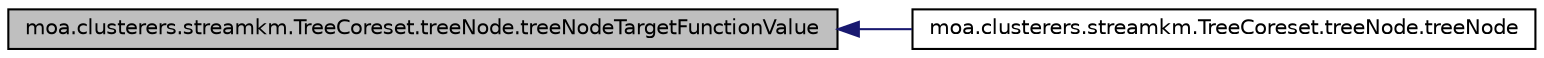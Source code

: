 digraph G
{
  edge [fontname="Helvetica",fontsize="10",labelfontname="Helvetica",labelfontsize="10"];
  node [fontname="Helvetica",fontsize="10",shape=record];
  rankdir=LR;
  Node1 [label="moa.clusterers.streamkm.TreeCoreset.treeNode.treeNodeTargetFunctionValue",height=0.2,width=0.4,color="black", fillcolor="grey75", style="filled" fontcolor="black"];
  Node1 -> Node2 [dir=back,color="midnightblue",fontsize="10",style="solid",fontname="Helvetica"];
  Node2 [label="moa.clusterers.streamkm.TreeCoreset.treeNode.treeNode",height=0.2,width=0.4,color="black", fillcolor="white", style="filled",URL="$classmoa_1_1clusterers_1_1streamkm_1_1TreeCoreset_1_1treeNode.html#afed193b2102667f8dc338ca33a811ab4"];
}
